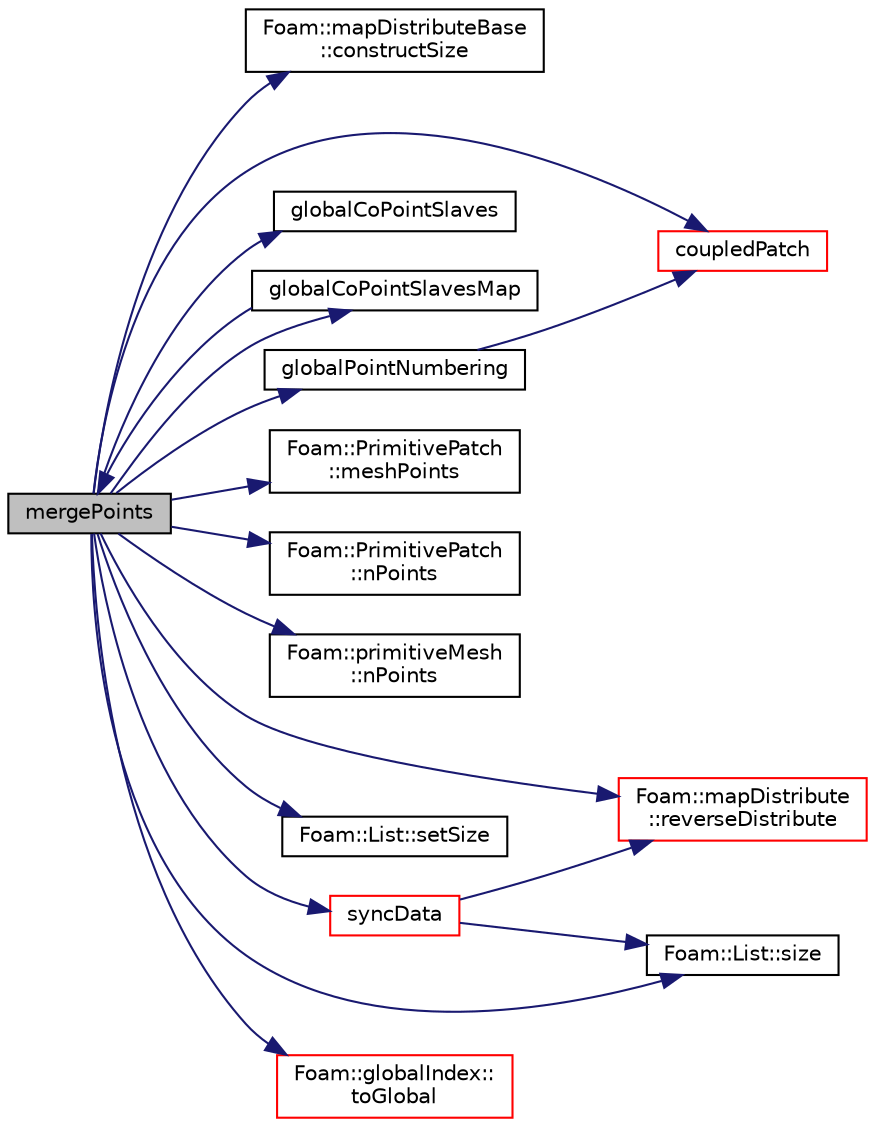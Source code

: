 digraph "mergePoints"
{
  bgcolor="transparent";
  edge [fontname="Helvetica",fontsize="10",labelfontname="Helvetica",labelfontsize="10"];
  node [fontname="Helvetica",fontsize="10",shape=record];
  rankdir="LR";
  Node3677 [label="mergePoints",height=0.2,width=0.4,color="black", fillcolor="grey75", style="filled", fontcolor="black"];
  Node3677 -> Node3678 [color="midnightblue",fontsize="10",style="solid",fontname="Helvetica"];
  Node3678 [label="Foam::mapDistributeBase\l::constructSize",height=0.2,width=0.4,color="black",URL="$a28525.html#aafa5c5eaac08986c309d43bb80c2ab1f",tooltip="Constructed data size. "];
  Node3677 -> Node3679 [color="midnightblue",fontsize="10",style="solid",fontname="Helvetica"];
  Node3679 [label="coupledPatch",height=0.2,width=0.4,color="red",URL="$a28485.html#adbf1d40edb1a4d9d7175cc03028a82e7",tooltip="Return patch of all coupled faces. "];
  Node3677 -> Node3737 [color="midnightblue",fontsize="10",style="solid",fontname="Helvetica"];
  Node3737 [label="globalCoPointSlaves",height=0.2,width=0.4,color="black",URL="$a28485.html#aa5db81c664ee36aaa53618a57e0a0940"];
  Node3677 -> Node3738 [color="midnightblue",fontsize="10",style="solid",fontname="Helvetica"];
  Node3738 [label="globalCoPointSlavesMap",height=0.2,width=0.4,color="black",URL="$a28485.html#a0b3a352a1bd504592c367a64ba7659f7"];
  Node3738 -> Node3677 [color="midnightblue",fontsize="10",style="solid",fontname="Helvetica"];
  Node3677 -> Node3739 [color="midnightblue",fontsize="10",style="solid",fontname="Helvetica"];
  Node3739 [label="globalPointNumbering",height=0.2,width=0.4,color="black",URL="$a28485.html#aff6f4a945b599a2e788f4bd96075ffc6",tooltip="Numbering of coupled points is according to coupledPatch. "];
  Node3739 -> Node3679 [color="midnightblue",fontsize="10",style="solid",fontname="Helvetica"];
  Node3677 -> Node3740 [color="midnightblue",fontsize="10",style="solid",fontname="Helvetica"];
  Node3740 [label="Foam::PrimitivePatch\l::meshPoints",height=0.2,width=0.4,color="black",URL="$a28693.html#a52e3a457780fe74b31d39dc046bce1d8",tooltip="Return labelList of mesh points in patch. They are constructed. "];
  Node3677 -> Node3741 [color="midnightblue",fontsize="10",style="solid",fontname="Helvetica"];
  Node3741 [label="Foam::PrimitivePatch\l::nPoints",height=0.2,width=0.4,color="black",URL="$a28693.html#a1c886a784a597459dbf2d9470798e9dd",tooltip="Return number of points supporting patch faces. "];
  Node3677 -> Node3742 [color="midnightblue",fontsize="10",style="solid",fontname="Helvetica"];
  Node3742 [label="Foam::primitiveMesh\l::nPoints",height=0.2,width=0.4,color="black",URL="$a28685.html#a1c886a784a597459dbf2d9470798e9dd"];
  Node3677 -> Node3743 [color="midnightblue",fontsize="10",style="solid",fontname="Helvetica"];
  Node3743 [label="Foam::mapDistribute\l::reverseDistribute",height=0.2,width=0.4,color="red",URL="$a28513.html#af4843479bbb5ce26fab0dbefd525c410",tooltip="Reverse distribute data using default commsType. "];
  Node3677 -> Node3733 [color="midnightblue",fontsize="10",style="solid",fontname="Helvetica"];
  Node3733 [label="Foam::List::setSize",height=0.2,width=0.4,color="black",URL="$a26833.html#aedb985ffeaf1bdbfeccc2a8730405703",tooltip="Reset size of List. "];
  Node3677 -> Node3746 [color="midnightblue",fontsize="10",style="solid",fontname="Helvetica"];
  Node3746 [label="Foam::List::size",height=0.2,width=0.4,color="black",URL="$a26833.html#a8a5f6fa29bd4b500caf186f60245b384",tooltip="Override size to be inconsistent with allocated storage. "];
  Node3677 -> Node3756 [color="midnightblue",fontsize="10",style="solid",fontname="Helvetica"];
  Node3756 [label="syncData",height=0.2,width=0.4,color="red",URL="$a28485.html#a81fffc5ec4bfe50dd3ba0a3ca38ee2f1",tooltip="Helper: synchronise data with transforms. "];
  Node3756 -> Node3743 [color="midnightblue",fontsize="10",style="solid",fontname="Helvetica"];
  Node3756 -> Node3746 [color="midnightblue",fontsize="10",style="solid",fontname="Helvetica"];
  Node3677 -> Node3758 [color="midnightblue",fontsize="10",style="solid",fontname="Helvetica"];
  Node3758 [label="Foam::globalIndex::\ltoGlobal",height=0.2,width=0.4,color="red",URL="$a28481.html#a6e3eb58016c27d6ea3dddea039e43ed5",tooltip="From local to global. "];
}
